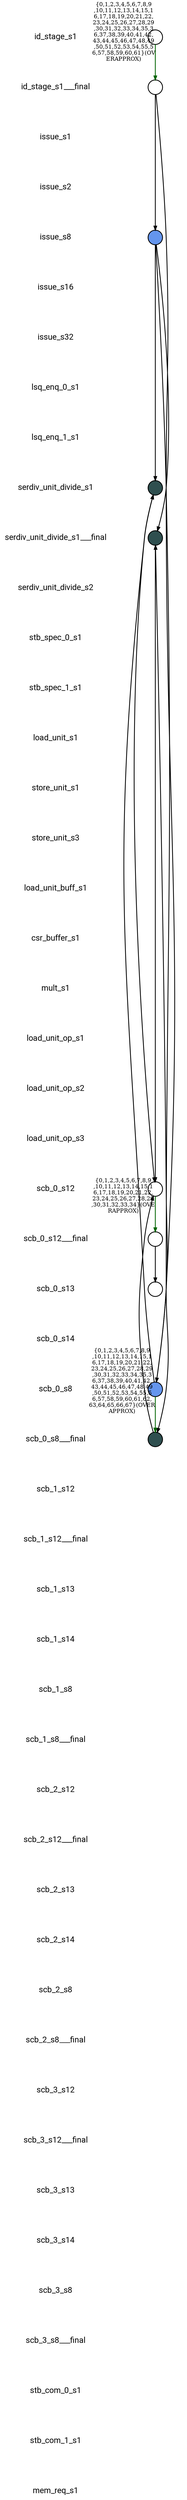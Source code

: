 
digraph G {
    edge [penwidth=2];
    node [ shape=box, fontsize=20, penwidth=2, fontname="roboto"];
    esep=0.5;
    layout=neato;
    overlap=scale;
    splines=true;

l_id_stage_s1 [label="id_stage_s1"; pos="0,-0!"; shape=none];

l_id_stage_s1___final [label="id_stage_s1___final"; pos="0,-1!"; shape=none];

l_issue_s1 [label="issue_s1"; pos="0,-2!"; shape=none];

l_issue_s2 [label="issue_s2"; pos="0,-3!"; shape=none];

l_issue_s8 [label="issue_s8"; pos="0,-4!"; shape=none];

l_issue_s16 [label="issue_s16"; pos="0,-5!"; shape=none];

l_issue_s32 [label="issue_s32"; pos="0,-6!"; shape=none];

l_lsq_enq_0_s1 [label="lsq_enq_0_s1"; pos="0,-7!"; shape=none];

l_lsq_enq_1_s1 [label="lsq_enq_1_s1"; pos="0,-8!"; shape=none];

l_serdiv_unit_divide_s1 [label="serdiv_unit_divide_s1"; pos="0,-9!"; shape=none];

l_serdiv_unit_divide_s1___final [label="serdiv_unit_divide_s1___final"; pos="0,-10!"; shape=none];

l_serdiv_unit_divide_s2 [label="serdiv_unit_divide_s2"; pos="0,-11!"; shape=none];

l_stb_spec_0_s1 [label="stb_spec_0_s1"; pos="0,-12!"; shape=none];

l_stb_spec_1_s1 [label="stb_spec_1_s1"; pos="0,-13!"; shape=none];

l_load_unit_s1 [label="load_unit_s1"; pos="0,-14!"; shape=none];

l_store_unit_s1 [label="store_unit_s1"; pos="0,-15!"; shape=none];

l_store_unit_s3 [label="store_unit_s3"; pos="0,-16!"; shape=none];

l_load_unit_buff_s1 [label="load_unit_buff_s1"; pos="0,-17!"; shape=none];

l_csr_buffer_s1 [label="csr_buffer_s1"; pos="0,-18!"; shape=none];

l_mult_s1 [label="mult_s1"; pos="0,-19!"; shape=none];

l_load_unit_op_s1 [label="load_unit_op_s1"; pos="0,-20!"; shape=none];

l_load_unit_op_s2 [label="load_unit_op_s2"; pos="0,-21!"; shape=none];

l_load_unit_op_s3 [label="load_unit_op_s3"; pos="0,-22!"; shape=none];

l_scb_0_s12 [label="scb_0_s12"; pos="0,-23!"; shape=none];

l_scb_0_s12___final [label="scb_0_s12___final"; pos="0,-24!"; shape=none];

l_scb_0_s13 [label="scb_0_s13"; pos="0,-25!"; shape=none];

l_scb_0_s14 [label="scb_0_s14"; pos="0,-26!"; shape=none];

l_scb_0_s8 [label="scb_0_s8"; pos="0,-27!"; shape=none];

l_scb_0_s8___final [label="scb_0_s8___final"; pos="0,-28!"; shape=none];

l_scb_1_s12 [label="scb_1_s12"; pos="0,-29!"; shape=none];

l_scb_1_s12___final [label="scb_1_s12___final"; pos="0,-30!"; shape=none];

l_scb_1_s13 [label="scb_1_s13"; pos="0,-31!"; shape=none];

l_scb_1_s14 [label="scb_1_s14"; pos="0,-32!"; shape=none];

l_scb_1_s8 [label="scb_1_s8"; pos="0,-33!"; shape=none];

l_scb_1_s8___final [label="scb_1_s8___final"; pos="0,-34!"; shape=none];

l_scb_2_s12 [label="scb_2_s12"; pos="0,-35!"; shape=none];

l_scb_2_s12___final [label="scb_2_s12___final"; pos="0,-36!"; shape=none];

l_scb_2_s13 [label="scb_2_s13"; pos="0,-37!"; shape=none];

l_scb_2_s14 [label="scb_2_s14"; pos="0,-38!"; shape=none];

l_scb_2_s8 [label="scb_2_s8"; pos="0,-39!"; shape=none];

l_scb_2_s8___final [label="scb_2_s8___final"; pos="0,-40!"; shape=none];

l_scb_3_s12 [label="scb_3_s12"; pos="0,-41!"; shape=none];

l_scb_3_s12___final [label="scb_3_s12___final"; pos="0,-42!"; shape=none];

l_scb_3_s13 [label="scb_3_s13"; pos="0,-43!"; shape=none];

l_scb_3_s14 [label="scb_3_s14"; pos="0,-44!"; shape=none];

l_scb_3_s8 [label="scb_3_s8"; pos="0,-45!"; shape=none];

l_scb_3_s8___final [label="scb_3_s8___final"; pos="0,-46!"; shape=none];

l_stb_com_0_s1 [label="stb_com_0_s1"; pos="0,-47!"; shape=none];

l_stb_com_1_s1 [label="stb_com_1_s1"; pos="0,-48!"; shape=none];

l_mem_req_s1 [label="mem_req_s1"; pos="0,-49!"; shape=none];

n_id_stage_s1 [label=""; pos="2,-0!"; shape=circle ]; 


n_issue_s8 [style=filled, color=black, fillcolor="#6495ED", label=""; pos="2,-4!"; shape=circle ]; 


n_scb_0_s12 [label=""; pos="2,-23!"; shape=circle ]; 


n_scb_0_s13 [label=""; pos="2,-25!"; shape=circle ]; 


n_scb_0_s8 [style=filled, color=black, fillcolor="#6495ED", label=""; pos="2,-27!"; shape=circle ]; 


n_serdiv_unit_divide_s1 [style=filled, color=black, fillcolor="#2F4F4F", label=""; pos="2,-9!"; shape=circle ]; 


n_serdiv_unit_divide_s1___final [style=filled, color=black, fillcolor="#2F4F4F", label=""; pos="2,-10!"; shape=circle ]; 


n_scb_0_s12___final [label=""; pos="2,-24!"; shape=circle ]; 


n_scb_0_s8___final [style=filled, color=black, fillcolor="#2F4F4F", label=""; pos="2,-28!"; shape=circle ]; 


n_id_stage_s1___final [label=""; pos="2,-1!"; shape=circle ]; 


n_id_stage_s1 -> n_id_stage_s1___final [color="#006400", label="{0,1,2,3,4,5,6,7,8,9
,10,11,12,13,14,15,1
6,17,18,19,20,21,22,
23,24,25,26,27,28,29
,30,31,32,33,34,35,3
6,37,38,39,40,41,42,
43,44,45,46,47,48,49
,50,51,52,53,54,55,5
6,57,58,59,60,61}(OV
ERAPPROX)"];

n_issue_s8 -> n_scb_0_s8___final [color="black"];

n_issue_s8 -> n_serdiv_unit_divide_s1 [color="black"];

n_issue_s8 -> n_serdiv_unit_divide_s1___final [color="black"];

n_scb_0_s12 -> n_scb_0_s12___final [color="#006400", label="{0,1,2,3,4,5,6,7,8,9
,10,11,12,13,14,15,1
6,17,18,19,20,21,22,
23,24,25,26,27,28,29
,30,31,32,33,34}(OVE
RAPPROX)"];

n_scb_0_s8 -> n_scb_0_s8___final [color="#006400", label="{0,1,2,3,4,5,6,7,8,9
,10,11,12,13,14,15,1
6,17,18,19,20,21,22,
23,24,25,26,27,28,29
,30,31,32,33,34,35,3
6,37,38,39,40,41,42,
43,44,45,46,47,48,49
,50,51,52,53,54,55,5
6,57,58,59,60,61,62,
63,64,65,66,67}(OVER
APPROX)"];

n_scb_0_s8 -> n_serdiv_unit_divide_s1 [color="black"];

n_scb_0_s8 -> n_serdiv_unit_divide_s1___final [color="black"];

n_serdiv_unit_divide_s1 -> n_scb_0_s12 [color="black"];

n_serdiv_unit_divide_s1___final -> n_scb_0_s12 [color="black"];

n_scb_0_s12___final -> n_scb_0_s13 [color="black"];

n_scb_0_s8___final -> n_scb_0_s12 [color="black"];

n_id_stage_s1___final -> n_issue_s8 [color="black"];

n_id_stage_s1___final -> n_scb_0_s8 [color="black"];
}